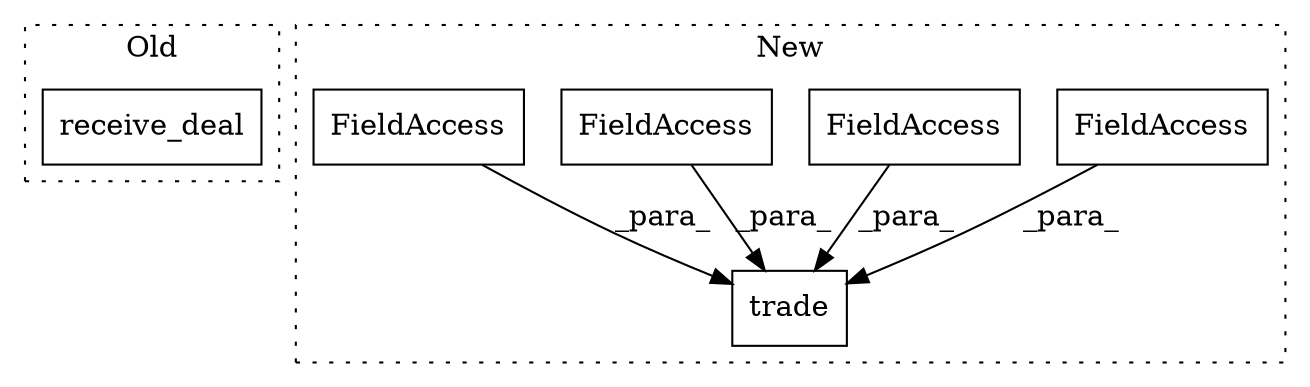 digraph G {
subgraph cluster0 {
1 [label="receive_deal" a="32" s="2607,2672" l="13,1" shape="box"];
label = "Old";
style="dotted";
}
subgraph cluster1 {
2 [label="trade" a="32" s="3080,3146" l="6,1" shape="box"];
3 [label="FieldAccess" a="22" s="3086" l="3" shape="box"];
4 [label="FieldAccess" a="22" s="3115" l="3" shape="box"];
5 [label="FieldAccess" a="22" s="3132" l="3" shape="box"];
6 [label="FieldAccess" a="22" s="3099" l="3" shape="box"];
label = "New";
style="dotted";
}
3 -> 2 [label="_para_"];
4 -> 2 [label="_para_"];
5 -> 2 [label="_para_"];
6 -> 2 [label="_para_"];
}